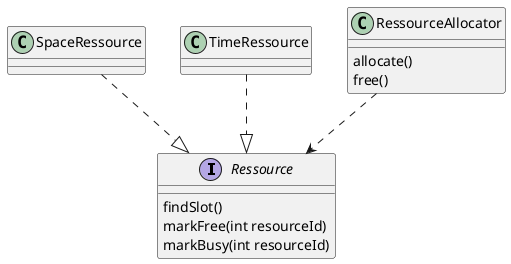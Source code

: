 @startuml
interface Ressource 
Ressource : findSlot()
Ressource : markFree(int resourceId)
Ressource : markBusy(int resourceId)
Class SpaceRessource 
Class TimeRessource
Class RessourceAllocator 
RessourceAllocator : allocate()
RessourceAllocator : free()

SpaceRessource ..|> Ressource
TimeRessource ..|> Ressource
RessourceAllocator ..> Ressource
@enduml
